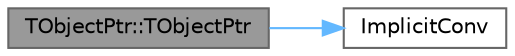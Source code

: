 digraph "TObjectPtr::TObjectPtr"
{
 // INTERACTIVE_SVG=YES
 // LATEX_PDF_SIZE
  bgcolor="transparent";
  edge [fontname=Helvetica,fontsize=10,labelfontname=Helvetica,labelfontsize=10];
  node [fontname=Helvetica,fontsize=10,shape=box,height=0.2,width=0.4];
  rankdir="LR";
  Node1 [id="Node000001",label="TObjectPtr::TObjectPtr",height=0.2,width=0.4,color="gray40", fillcolor="grey60", style="filled", fontcolor="black",tooltip=" "];
  Node1 -> Node2 [id="edge1_Node000001_Node000002",color="steelblue1",style="solid",tooltip=" "];
  Node2 [id="Node000002",label="ImplicitConv",height=0.2,width=0.4,color="grey40", fillcolor="white", style="filled",URL="$d4/d24/UnrealTemplate_8h.html#a9fa7c37bbe9a78c929140d67c03c21c1",tooltip="Uses implicit conversion to create an instance of a specific type."];
}
